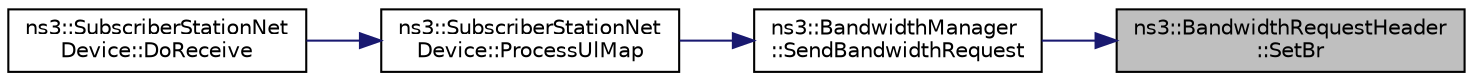 digraph "ns3::BandwidthRequestHeader::SetBr"
{
 // LATEX_PDF_SIZE
  edge [fontname="Helvetica",fontsize="10",labelfontname="Helvetica",labelfontsize="10"];
  node [fontname="Helvetica",fontsize="10",shape=record];
  rankdir="RL";
  Node1 [label="ns3::BandwidthRequestHeader\l::SetBr",height=0.2,width=0.4,color="black", fillcolor="grey75", style="filled", fontcolor="black",tooltip="Set BR field."];
  Node1 -> Node2 [dir="back",color="midnightblue",fontsize="10",style="solid",fontname="Helvetica"];
  Node2 [label="ns3::BandwidthManager\l::SendBandwidthRequest",height=0.2,width=0.4,color="black", fillcolor="white", style="filled",URL="$classns3_1_1_bandwidth_manager.html#acbe780c5080f4001b2a1a117f446dd74",tooltip="Send bandwidth request."];
  Node2 -> Node3 [dir="back",color="midnightblue",fontsize="10",style="solid",fontname="Helvetica"];
  Node3 [label="ns3::SubscriberStationNet\lDevice::ProcessUlMap",height=0.2,width=0.4,color="black", fillcolor="white", style="filled",URL="$classns3_1_1_subscriber_station_net_device.html#adde622bba63e7642c23839812c95e391",tooltip="Process UL map."];
  Node3 -> Node4 [dir="back",color="midnightblue",fontsize="10",style="solid",fontname="Helvetica"];
  Node4 [label="ns3::SubscriberStationNet\lDevice::DoReceive",height=0.2,width=0.4,color="black", fillcolor="white", style="filled",URL="$classns3_1_1_subscriber_station_net_device.html#a2cdd421837891adea005eb7cde668a1f",tooltip="Receive a packet."];
}
